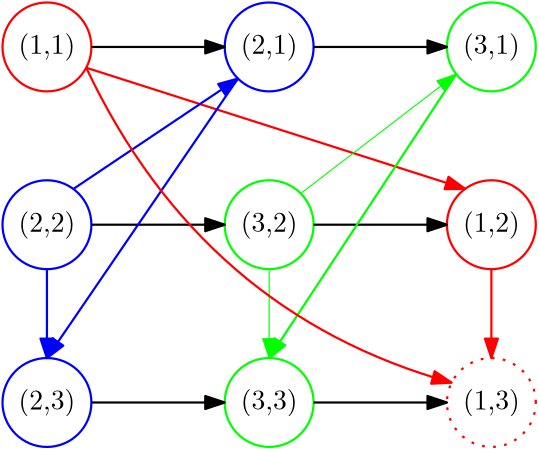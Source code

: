 <?xml version="1.0"?>
<!DOCTYPE ipe SYSTEM "ipe.dtd">
<ipe version="70218" creator="Ipe 7.2.24">
<info created="D:20231031194528" modified="D:20231107115832"/>
<ipestyle name="basic">
<symbol name="arrow/arc(spx)">
<path stroke="sym-stroke" fill="sym-stroke" pen="sym-pen">
0 0 m
-1 0.333 l
-1 -0.333 l
h
</path>
</symbol>
<symbol name="arrow/farc(spx)">
<path stroke="sym-stroke" fill="white" pen="sym-pen">
0 0 m
-1 0.333 l
-1 -0.333 l
h
</path>
</symbol>
<symbol name="arrow/ptarc(spx)">
<path stroke="sym-stroke" fill="sym-stroke" pen="sym-pen">
0 0 m
-1 0.333 l
-0.8 0 l
-1 -0.333 l
h
</path>
</symbol>
<symbol name="arrow/fptarc(spx)">
<path stroke="sym-stroke" fill="white" pen="sym-pen">
0 0 m
-1 0.333 l
-0.8 0 l
-1 -0.333 l
h
</path>
</symbol>
<symbol name="mark/circle(sx)" transformations="translations">
<path fill="sym-stroke">
0.6 0 0 0.6 0 0 e
0.4 0 0 0.4 0 0 e
</path>
</symbol>
<symbol name="mark/disk(sx)" transformations="translations">
<path fill="sym-stroke">
0.6 0 0 0.6 0 0 e
</path>
</symbol>
<symbol name="mark/fdisk(sfx)" transformations="translations">
<group>
<path fill="sym-fill">
0.5 0 0 0.5 0 0 e
</path>
<path fill="sym-stroke" fillrule="eofill">
0.6 0 0 0.6 0 0 e
0.4 0 0 0.4 0 0 e
</path>
</group>
</symbol>
<symbol name="mark/box(sx)" transformations="translations">
<path fill="sym-stroke" fillrule="eofill">
-0.6 -0.6 m
0.6 -0.6 l
0.6 0.6 l
-0.6 0.6 l
h
-0.4 -0.4 m
0.4 -0.4 l
0.4 0.4 l
-0.4 0.4 l
h
</path>
</symbol>
<symbol name="mark/square(sx)" transformations="translations">
<path fill="sym-stroke">
-0.6 -0.6 m
0.6 -0.6 l
0.6 0.6 l
-0.6 0.6 l
h
</path>
</symbol>
<symbol name="mark/fsquare(sfx)" transformations="translations">
<group>
<path fill="sym-fill">
-0.5 -0.5 m
0.5 -0.5 l
0.5 0.5 l
-0.5 0.5 l
h
</path>
<path fill="sym-stroke" fillrule="eofill">
-0.6 -0.6 m
0.6 -0.6 l
0.6 0.6 l
-0.6 0.6 l
h
-0.4 -0.4 m
0.4 -0.4 l
0.4 0.4 l
-0.4 0.4 l
h
</path>
</group>
</symbol>
<symbol name="mark/cross(sx)" transformations="translations">
<group>
<path fill="sym-stroke">
-0.43 -0.57 m
0.57 0.43 l
0.43 0.57 l
-0.57 -0.43 l
h
</path>
<path fill="sym-stroke">
-0.43 0.57 m
0.57 -0.43 l
0.43 -0.57 l
-0.57 0.43 l
h
</path>
</group>
</symbol>
<symbol name="arrow/fnormal(spx)">
<path stroke="sym-stroke" fill="white" pen="sym-pen">
0 0 m
-1 0.333 l
-1 -0.333 l
h
</path>
</symbol>
<symbol name="arrow/pointed(spx)">
<path stroke="sym-stroke" fill="sym-stroke" pen="sym-pen">
0 0 m
-1 0.333 l
-0.8 0 l
-1 -0.333 l
h
</path>
</symbol>
<symbol name="arrow/fpointed(spx)">
<path stroke="sym-stroke" fill="white" pen="sym-pen">
0 0 m
-1 0.333 l
-0.8 0 l
-1 -0.333 l
h
</path>
</symbol>
<symbol name="arrow/linear(spx)">
<path stroke="sym-stroke" pen="sym-pen">
-1 0.333 m
0 0 l
-1 -0.333 l
</path>
</symbol>
<symbol name="arrow/fdouble(spx)">
<path stroke="sym-stroke" fill="white" pen="sym-pen">
0 0 m
-1 0.333 l
-1 -0.333 l
h
-1 0 m
-2 0.333 l
-2 -0.333 l
h
</path>
</symbol>
<symbol name="arrow/double(spx)">
<path stroke="sym-stroke" fill="sym-stroke" pen="sym-pen">
0 0 m
-1 0.333 l
-1 -0.333 l
h
-1 0 m
-2 0.333 l
-2 -0.333 l
h
</path>
</symbol>
<symbol name="arrow/mid-normal(spx)">
<path stroke="sym-stroke" fill="sym-stroke" pen="sym-pen">
0.5 0 m
-0.5 0.333 l
-0.5 -0.333 l
h
</path>
</symbol>
<symbol name="arrow/mid-fnormal(spx)">
<path stroke="sym-stroke" fill="white" pen="sym-pen">
0.5 0 m
-0.5 0.333 l
-0.5 -0.333 l
h
</path>
</symbol>
<symbol name="arrow/mid-pointed(spx)">
<path stroke="sym-stroke" fill="sym-stroke" pen="sym-pen">
0.5 0 m
-0.5 0.333 l
-0.3 0 l
-0.5 -0.333 l
h
</path>
</symbol>
<symbol name="arrow/mid-fpointed(spx)">
<path stroke="sym-stroke" fill="white" pen="sym-pen">
0.5 0 m
-0.5 0.333 l
-0.3 0 l
-0.5 -0.333 l
h
</path>
</symbol>
<symbol name="arrow/mid-double(spx)">
<path stroke="sym-stroke" fill="sym-stroke" pen="sym-pen">
1 0 m
0 0.333 l
0 -0.333 l
h
0 0 m
-1 0.333 l
-1 -0.333 l
h
</path>
</symbol>
<symbol name="arrow/mid-fdouble(spx)">
<path stroke="sym-stroke" fill="white" pen="sym-pen">
1 0 m
0 0.333 l
0 -0.333 l
h
0 0 m
-1 0.333 l
-1 -0.333 l
h
</path>
</symbol>
<anglesize name="22.5 deg" value="22.5"/>
<anglesize name="30 deg" value="30"/>
<anglesize name="45 deg" value="45"/>
<anglesize name="60 deg" value="60"/>
<anglesize name="90 deg" value="90"/>
<arrowsize name="large" value="10"/>
<arrowsize name="small" value="5"/>
<arrowsize name="tiny" value="3"/>
<color name="blue" value="0 0 1"/>
<color name="brown" value="0.647 0.165 0.165"/>
<color name="darkblue" value="0 0 0.545"/>
<color name="darkcyan" value="0 0.545 0.545"/>
<color name="darkgray" value="0.663"/>
<color name="darkgreen" value="0 0.392 0"/>
<color name="darkmagenta" value="0.545 0 0.545"/>
<color name="darkorange" value="1 0.549 0"/>
<color name="darkred" value="0.545 0 0"/>
<color name="gold" value="1 0.843 0"/>
<color name="gray" value="0.745"/>
<color name="green" value="0 1 0"/>
<color name="lightblue" value="0.678 0.847 0.902"/>
<color name="lightcyan" value="0.878 1 1"/>
<color name="lightgray" value="0.827"/>
<color name="lightgreen" value="0.565 0.933 0.565"/>
<color name="lightyellow" value="1 1 0.878"/>
<color name="navy" value="0 0 0.502"/>
<color name="orange" value="1 0.647 0"/>
<color name="pink" value="1 0.753 0.796"/>
<color name="purple" value="0.627 0.125 0.941"/>
<color name="red" value="1 0 0"/>
<color name="seagreen" value="0.18 0.545 0.341"/>
<color name="turquoise" value="0.251 0.878 0.816"/>
<color name="violet" value="0.933 0.51 0.933"/>
<color name="yellow" value="1 1 0"/>
<dashstyle name="dash dot dotted" value="[4 2 1 2 1 2] 0"/>
<dashstyle name="dash dotted" value="[4 2 1 2] 0"/>
<dashstyle name="dashed" value="[4] 0"/>
<dashstyle name="dotted" value="[1 3] 0"/>
<gridsize name="10 pts (~3.5 mm)" value="10"/>
<gridsize name="14 pts (~5 mm)" value="14"/>
<gridsize name="16 pts (~6 mm)" value="16"/>
<gridsize name="20 pts (~7 mm)" value="20"/>
<gridsize name="28 pts (~10 mm)" value="28"/>
<gridsize name="32 pts (~12 mm)" value="32"/>
<gridsize name="4 pts" value="4"/>
<gridsize name="56 pts (~20 mm)" value="56"/>
<gridsize name="8 pts (~3 mm)" value="8"/>
<opacity name="10%" value="0.1"/>
<opacity name="30%" value="0.3"/>
<opacity name="50%" value="0.5"/>
<opacity name="75%" value="0.75"/>
<pen name="fat" value="1.2"/>
<pen name="heavier" value="0.8"/>
<pen name="ultrafat" value="2"/>
<symbolsize name="large" value="5"/>
<symbolsize name="small" value="2"/>
<symbolsize name="tiny" value="1.1"/>
<textsize name="Huge" value="\Huge"/>
<textsize name="LARGE" value="\LARGE"/>
<textsize name="Large" value="\Large"/>
<textsize name="footnote" value="\footnotesize"/>
<textsize name="huge" value="\huge"/>
<textsize name="large" value="\large"/>
<textsize name="small" value="\small"/>
<textsize name="tiny" value="\tiny"/>
<textstyle name="center" begin="\begin{center}" end="\end{center}"/>
<textstyle name="item" begin="\begin{itemize}\item{}" end="\end{itemize}"/>
<textstyle name="itemize" begin="\begin{itemize}" end="\end{itemize}"/>
<tiling name="falling" angle="-60" step="4" width="1"/>
<tiling name="rising" angle="30" step="4" width="1"/>
</ipestyle>
<page>
<layer name="alpha"/>
<view layers="alpha" active="alpha"/>
<text layer="alpha" transformations="translations" pos="128 704" stroke="black" type="label" width="20.479" height="7.473" depth="2.49" halign="center" valign="center">(1,1)</text>
<text matrix="1 0 0 1 80 0" transformations="translations" pos="128 704" stroke="black" type="label" width="20.479" height="7.473" depth="2.49" halign="center" valign="center">(2,1)</text>
<text matrix="1 0 0 1 160 0" transformations="translations" pos="128 704" stroke="black" type="label" width="20.479" height="7.473" depth="2.49" halign="center" valign="center">(3,1)</text>
<path stroke="red" pen="heavier">
16 0 0 16 128 704 e
</path>
<path matrix="1 0 0 1 16 0" stroke="blue" pen="heavier">
16 0 0 16 192 704 e
</path>
<path matrix="1 0 0 1 32 0" stroke="green" pen="heavier">
16 0 0 16 256 704 e
</path>
<path stroke="black" pen="heavier" arrow="normal/normal">
144 704 m
192 704 l
</path>
<path stroke="black" pen="heavier" arrow="normal/normal">
224 704 m
272 704 l
</path>
<text matrix="1 0 0 1 0 -64" transformations="translations" pos="128 704" stroke="black" type="label" width="20.479" height="7.473" depth="2.49" halign="center" valign="center">(2,2)</text>
<text matrix="1 0 0 1 80 -64" transformations="translations" pos="128 704" stroke="black" type="label" width="20.479" height="7.473" depth="2.49" halign="center" valign="center">(3,2)</text>
<text matrix="1 0 0 1 160 -64" transformations="translations" pos="128 704" stroke="black" type="label" width="20.479" height="7.473" depth="2.49" halign="center" valign="center">(1,2)</text>
<path matrix="1 0 0 1 0 -64" stroke="blue" pen="heavier">
16 0 0 16 128 704 e
</path>
<path matrix="1 0 0 1 16 -64" stroke="green" pen="heavier">
16 0 0 16 192 704 e
</path>
<path matrix="1 0 0 1 32 -64" stroke="red" pen="heavier">
16 0 0 16 256 704 e
</path>
<path matrix="1 0 0 1 0 -64" stroke="black" pen="heavier" arrow="normal/normal">
144 704 m
192 704 l
</path>
<path matrix="1 0 0 1 0 -64" stroke="black" pen="heavier" arrow="normal/normal">
224 704 m
272 704 l
</path>
<text matrix="1 0 0 1 0 -128" transformations="translations" pos="128 704" stroke="black" type="label" width="20.479" height="7.473" depth="2.49" halign="center" valign="center">(2,3)</text>
<text matrix="1 0 0 1 80 -128" transformations="translations" pos="128 704" stroke="black" type="label" width="20.479" height="7.473" depth="2.49" halign="center" valign="center">(3,3)</text>
<text matrix="1 0 0 1 160 -128" transformations="translations" pos="128 704" stroke="black" type="label" width="20.479" height="7.473" depth="2.49" halign="center" valign="center">(1,3)</text>
<path matrix="1 0 0 1 0 -128" stroke="blue" pen="heavier">
16 0 0 16 128 704 e
</path>
<path matrix="1 0 0 1 16 -128" stroke="green" pen="heavier">
16 0 0 16 192 704 e
</path>
<path matrix="1 0 0 1 32 -128" stroke="red" dash="dotted" pen="heavier">
16 0 0 16 256 704 e
</path>
<path matrix="1 0 0 1 0 -128" stroke="black" pen="heavier" arrow="normal/normal">
144 704 m
192 704 l
</path>
<path matrix="1 0 0 1 0 -128" stroke="black" pen="heavier" arrow="normal/normal">
224 704 m
272 704 l
</path>
<path stroke="red" pen="heavier" arrow="normal/normal">
142.139 696.511 m
278.544 652.907 l
</path>
<path stroke="red" pen="heavier" arrow="normal/normal">
288 624 m
288 592 l
</path>
<path stroke="blue" pen="heavier" rarrow="normal/normal">
196.755 692.618 m
137.5 652.874 l
</path>
<path stroke="blue" pen="heavier" arrow="normal/normal">
128 624 m
128 592 l
</path>
<path stroke="blue" pen="heavier" arrow="normal/normal">
196.755 692.618 m
128 592 l
</path>
<path stroke="green" arrow="normal/normal">
219.374 651.253 m
275.347 694.207 l
</path>
<path stroke="green" arrow="normal/normal">
208 624 m
208 592 l
</path>
<path stroke="green" pen="heavier" rarrow="normal/normal">
208 592 m
275.347 694.207 l
</path>
<path stroke="red" pen="heavier" arrow="normal/normal">
142.139 696.511 m
184 608
273.682 583.141 c
</path>
</page>
</ipe>
